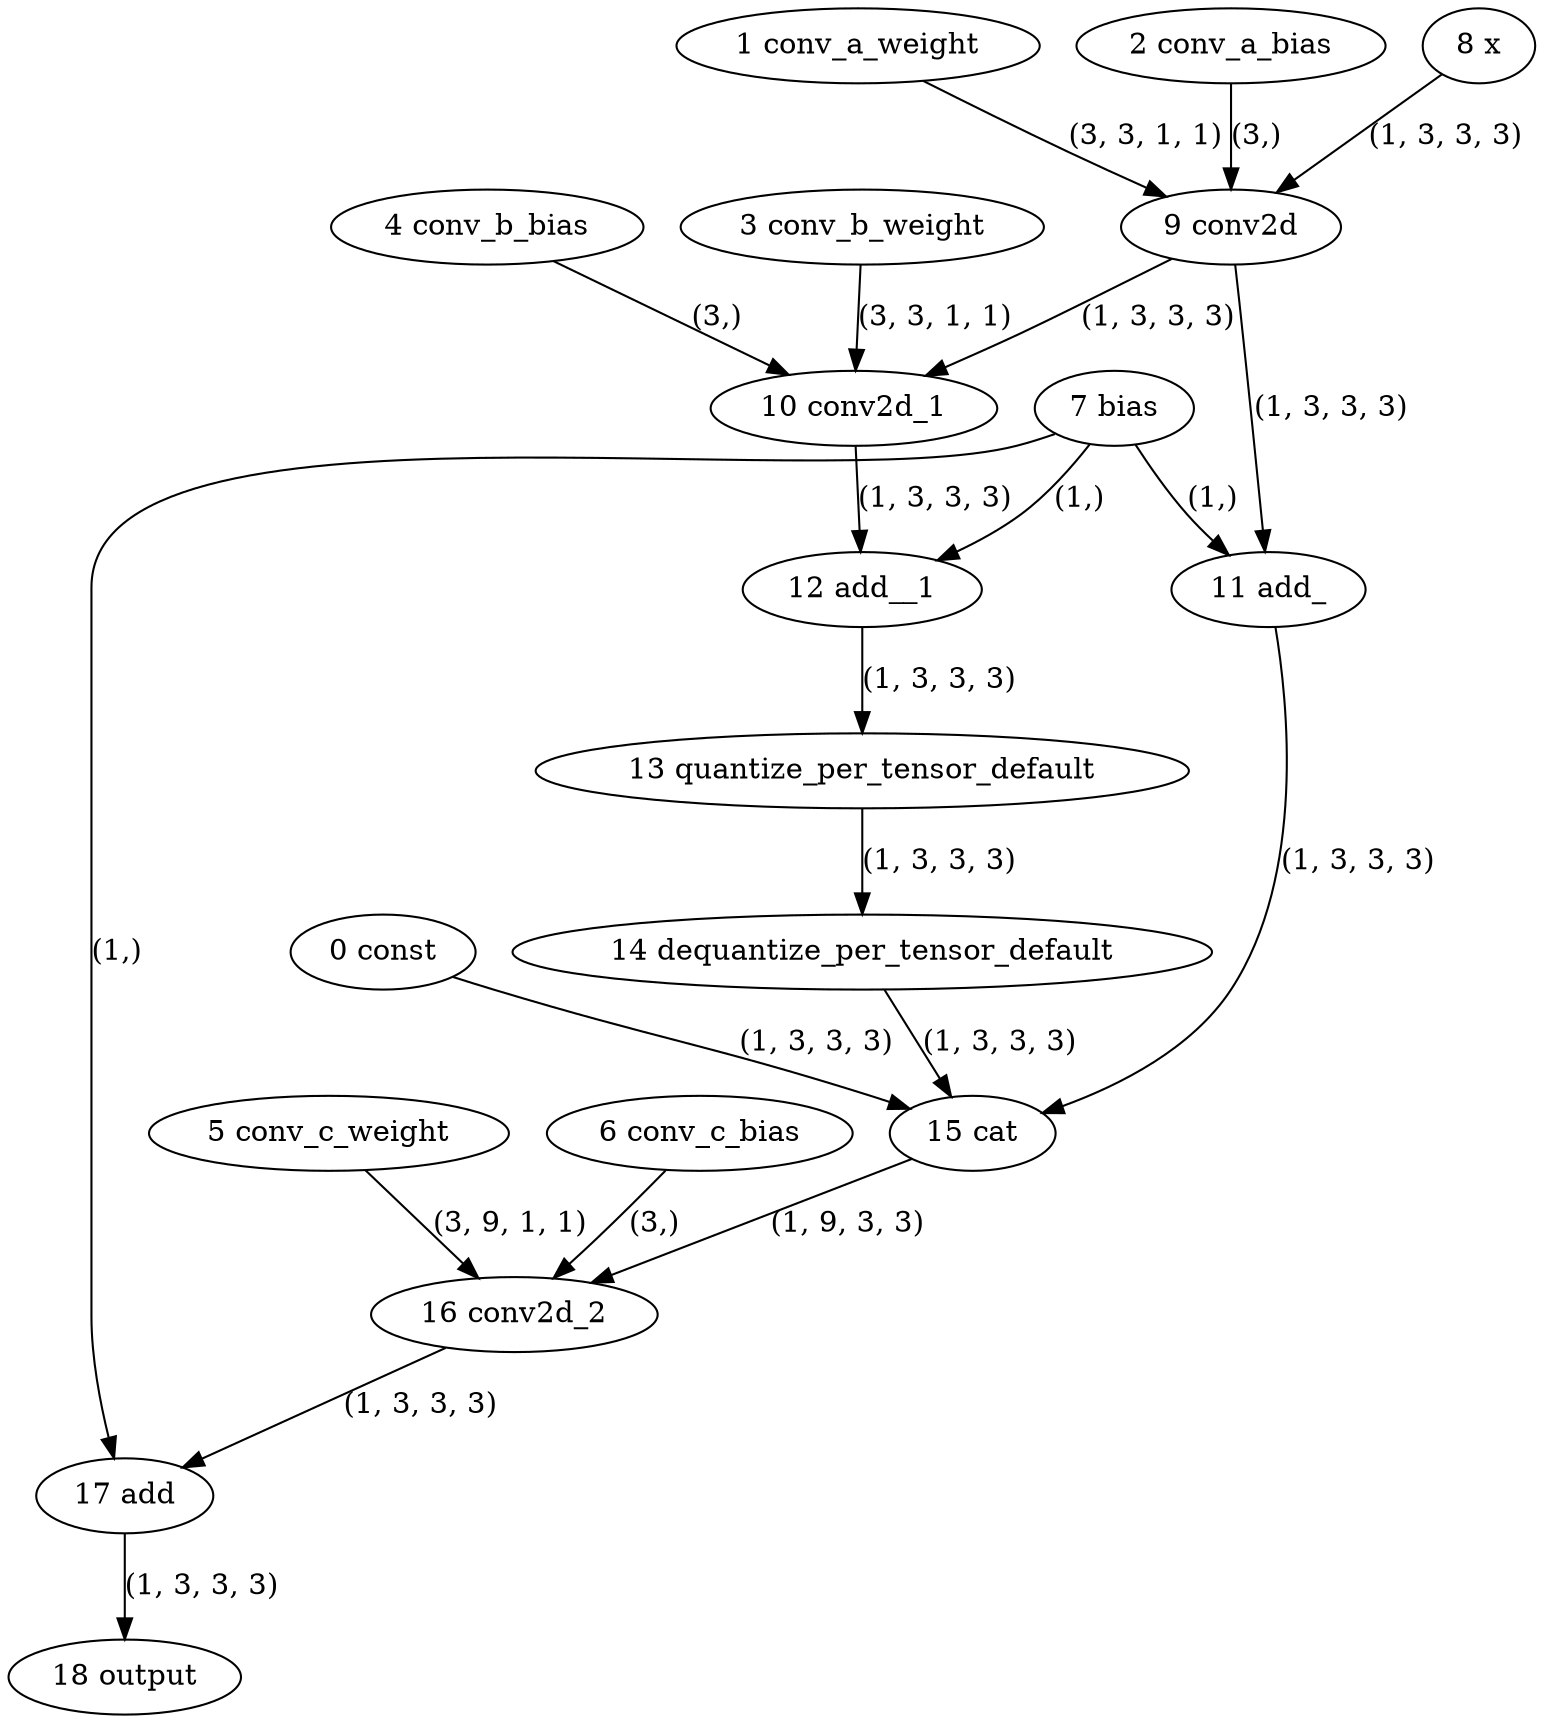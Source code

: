 strict digraph  {
"0 const" [id=0, type=get_attr];
"1 conv_a_weight" [id=1, type=get_attr];
"2 conv_a_bias" [id=2, type=get_attr];
"3 conv_b_weight" [id=3, type=get_attr];
"4 conv_b_bias" [id=4, type=get_attr];
"5 conv_c_weight" [id=5, type=get_attr];
"6 conv_c_bias" [id=6, type=get_attr];
"7 bias" [id=7, type=get_attr];
"8 x" [id=8, type=input];
"9 conv2d" [id=9, type=conv2d];
"10 conv2d_1" [id=10, type=conv2d];
"11 add_" [id=11, type=add_];
"12 add__1" [id=12, type=add_];
"13 quantize_per_tensor_default" [id=13, type=quantize_per_tensor];
"14 dequantize_per_tensor_default" [id=14, type=dequantize_per_tensor];
"15 cat" [id=15, type=cat];
"16 conv2d_2" [id=16, type=conv2d];
"17 add" [id=17, type=add];
"18 output" [id=18, type=output];
"0 const" -> "15 cat"  [label="(1, 3, 3, 3)", style=solid];
"1 conv_a_weight" -> "9 conv2d"  [label="(3, 3, 1, 1)", style=solid];
"2 conv_a_bias" -> "9 conv2d"  [label="(3,)", style=solid];
"3 conv_b_weight" -> "10 conv2d_1"  [label="(3, 3, 1, 1)", style=solid];
"4 conv_b_bias" -> "10 conv2d_1"  [label="(3,)", style=solid];
"5 conv_c_weight" -> "16 conv2d_2"  [label="(3, 9, 1, 1)", style=solid];
"6 conv_c_bias" -> "16 conv2d_2"  [label="(3,)", style=solid];
"7 bias" -> "11 add_"  [label="(1,)", style=solid];
"7 bias" -> "12 add__1"  [label="(1,)", style=solid];
"7 bias" -> "17 add"  [label="(1,)", style=solid];
"8 x" -> "9 conv2d"  [label="(1, 3, 3, 3)", style=solid];
"9 conv2d" -> "10 conv2d_1"  [label="(1, 3, 3, 3)", style=solid];
"9 conv2d" -> "11 add_"  [label="(1, 3, 3, 3)", style=solid];
"10 conv2d_1" -> "12 add__1"  [label="(1, 3, 3, 3)", style=solid];
"11 add_" -> "15 cat"  [label="(1, 3, 3, 3)", style=solid];
"12 add__1" -> "13 quantize_per_tensor_default"  [label="(1, 3, 3, 3)", style=solid];
"13 quantize_per_tensor_default" -> "14 dequantize_per_tensor_default"  [label="(1, 3, 3, 3)", style=solid];
"14 dequantize_per_tensor_default" -> "15 cat"  [label="(1, 3, 3, 3)", style=solid];
"15 cat" -> "16 conv2d_2"  [label="(1, 9, 3, 3)", style=solid];
"16 conv2d_2" -> "17 add"  [label="(1, 3, 3, 3)", style=solid];
"17 add" -> "18 output"  [label="(1, 3, 3, 3)", style=solid];
}
